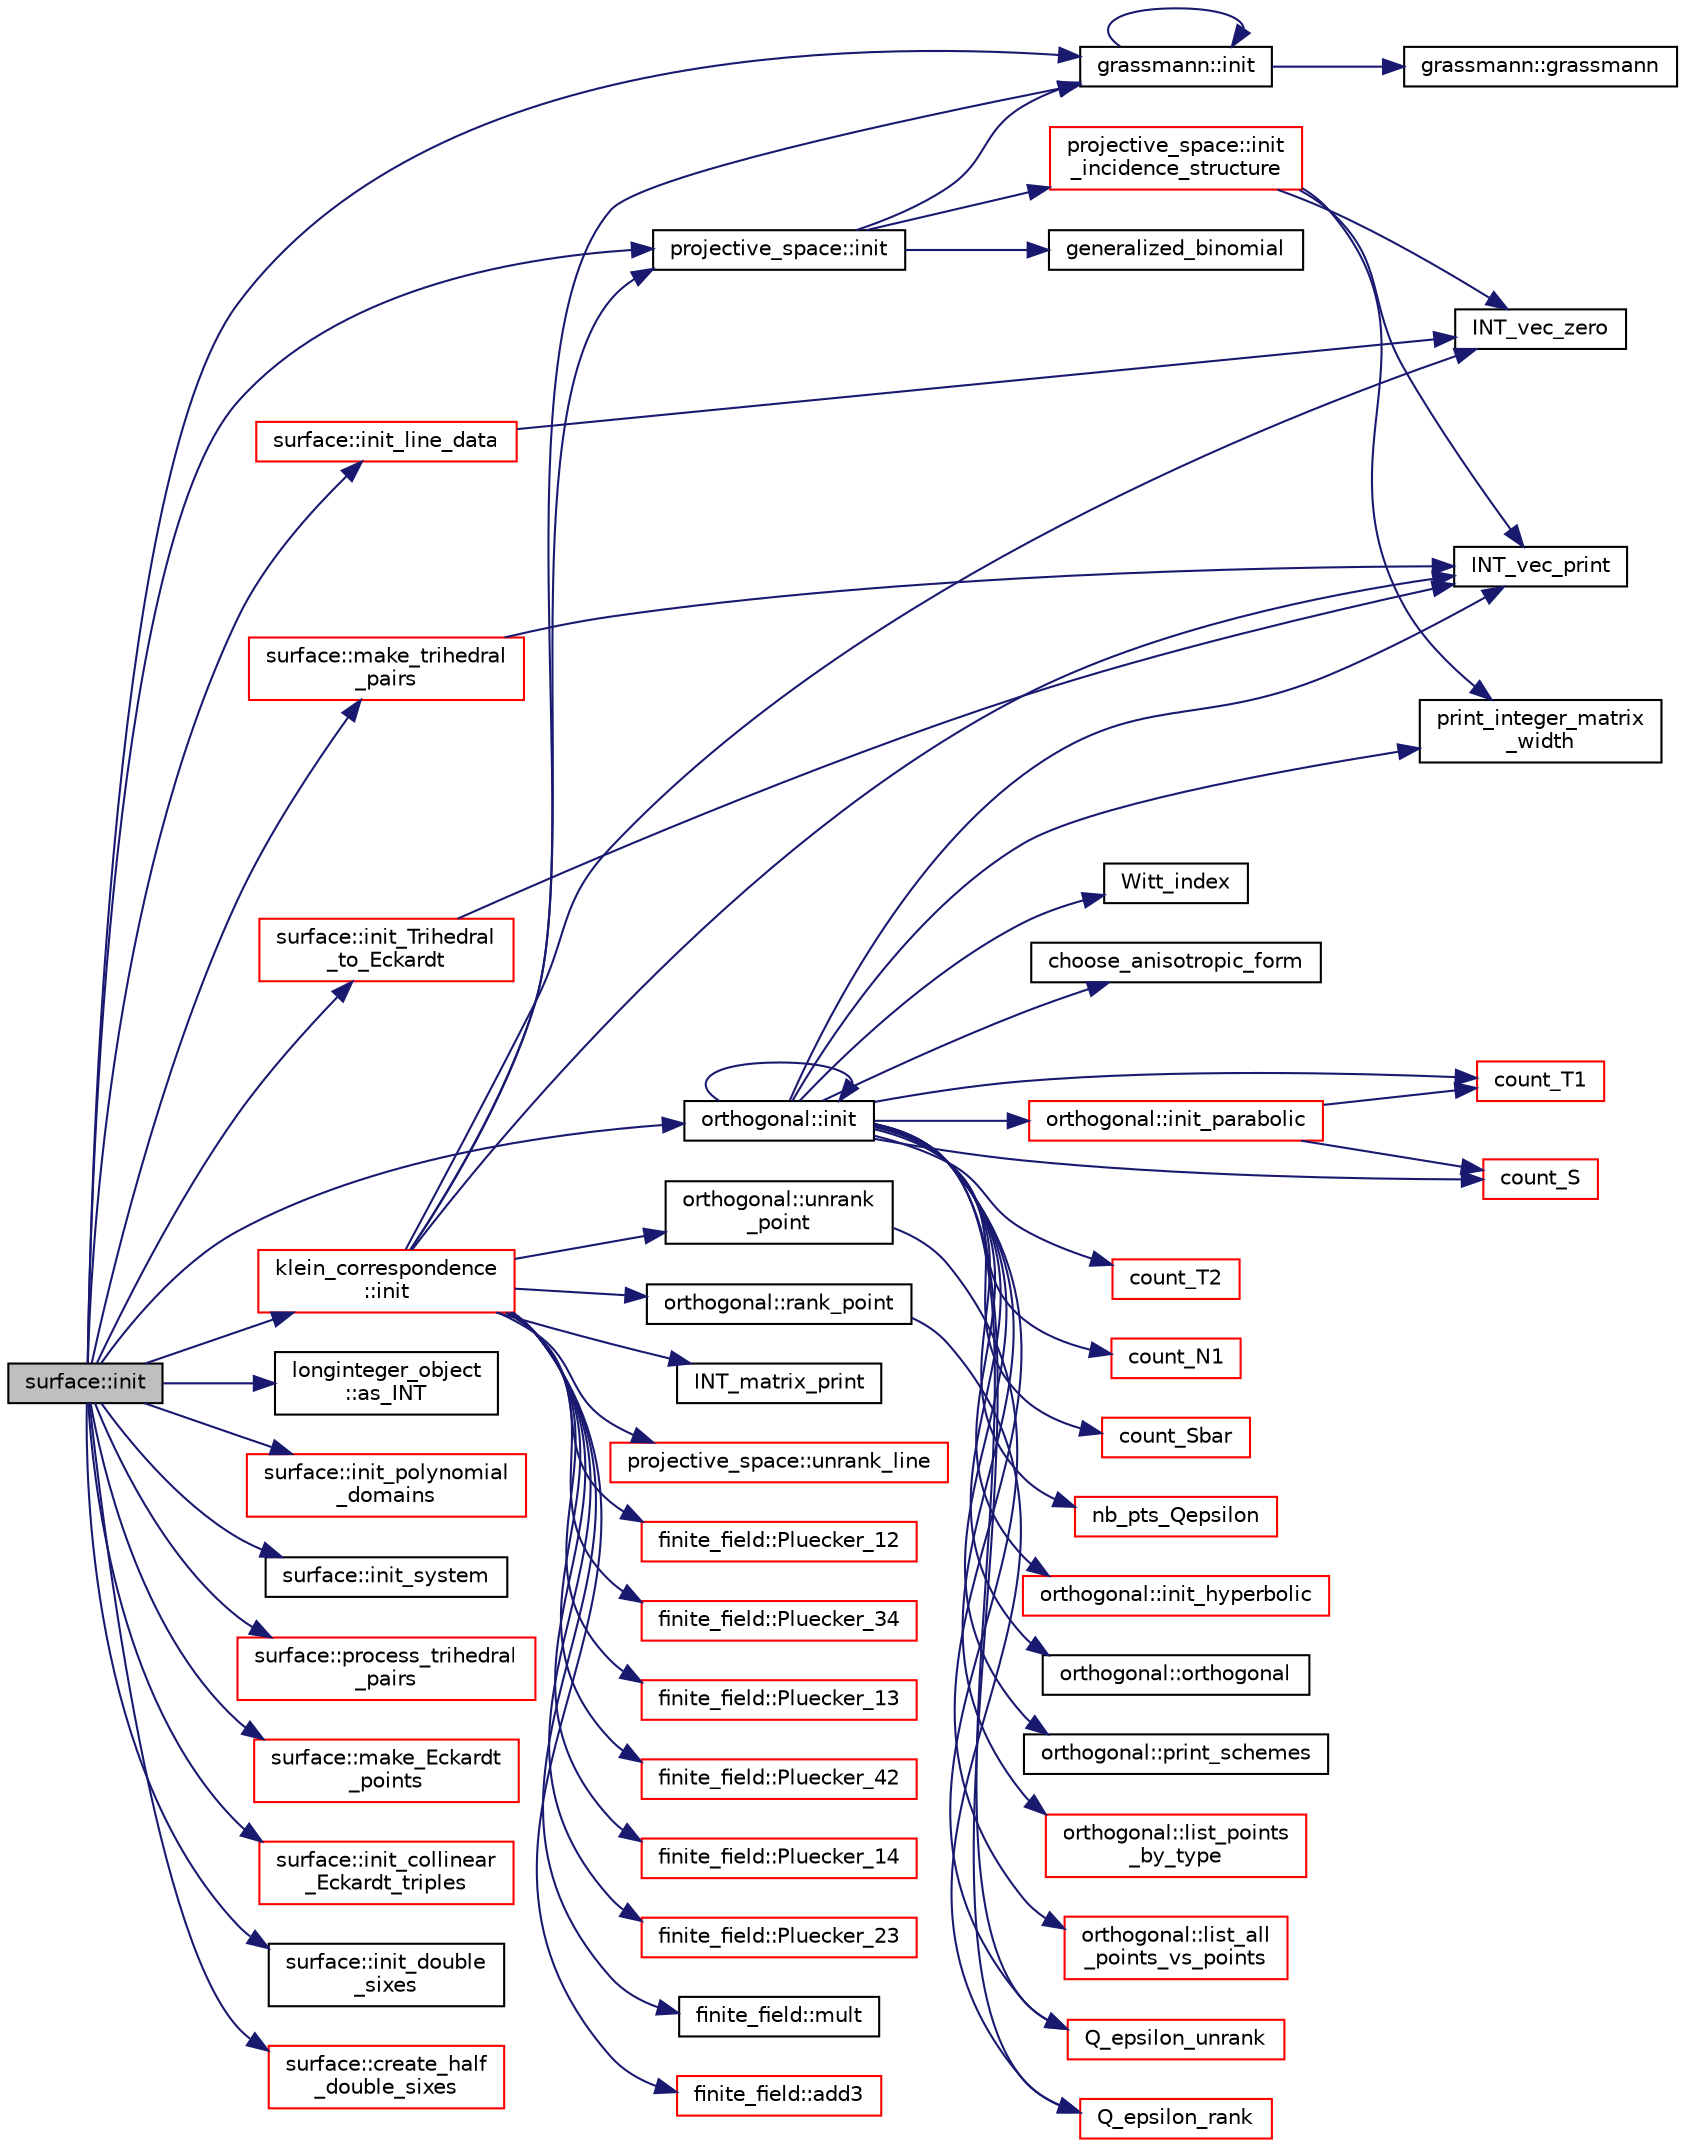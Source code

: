 digraph "surface::init"
{
  edge [fontname="Helvetica",fontsize="10",labelfontname="Helvetica",labelfontsize="10"];
  node [fontname="Helvetica",fontsize="10",shape=record];
  rankdir="LR";
  Node2662 [label="surface::init",height=0.2,width=0.4,color="black", fillcolor="grey75", style="filled", fontcolor="black"];
  Node2662 -> Node2663 [color="midnightblue",fontsize="10",style="solid",fontname="Helvetica"];
  Node2663 [label="projective_space::init",height=0.2,width=0.4,color="black", fillcolor="white", style="filled",URL="$d2/d17/classprojective__space.html#a8a1efa40df92744519365f82e4740dab"];
  Node2663 -> Node2664 [color="midnightblue",fontsize="10",style="solid",fontname="Helvetica"];
  Node2664 [label="grassmann::init",height=0.2,width=0.4,color="black", fillcolor="white", style="filled",URL="$df/d02/classgrassmann.html#a2e8cf7b9f203254493d7c2607c17d498"];
  Node2664 -> Node2665 [color="midnightblue",fontsize="10",style="solid",fontname="Helvetica"];
  Node2665 [label="grassmann::grassmann",height=0.2,width=0.4,color="black", fillcolor="white", style="filled",URL="$df/d02/classgrassmann.html#a252a85d3b74eb4fbd5771f4152a5f272"];
  Node2664 -> Node2664 [color="midnightblue",fontsize="10",style="solid",fontname="Helvetica"];
  Node2663 -> Node2666 [color="midnightblue",fontsize="10",style="solid",fontname="Helvetica"];
  Node2666 [label="generalized_binomial",height=0.2,width=0.4,color="black", fillcolor="white", style="filled",URL="$d2/d7c/combinatorics_8_c.html#a24762dc22e45175d18ec1ec1d2556ae8"];
  Node2663 -> Node2667 [color="midnightblue",fontsize="10",style="solid",fontname="Helvetica"];
  Node2667 [label="projective_space::init\l_incidence_structure",height=0.2,width=0.4,color="red", fillcolor="white", style="filled",URL="$d2/d17/classprojective__space.html#a1e59490325e045cc52674a3706780aed"];
  Node2667 -> Node2668 [color="midnightblue",fontsize="10",style="solid",fontname="Helvetica"];
  Node2668 [label="INT_vec_zero",height=0.2,width=0.4,color="black", fillcolor="white", style="filled",URL="$df/dbf/sajeeb_8_c.html#aa8c9c7977203577026080f546fe4980f"];
  Node2667 -> Node2670 [color="midnightblue",fontsize="10",style="solid",fontname="Helvetica"];
  Node2670 [label="INT_vec_print",height=0.2,width=0.4,color="black", fillcolor="white", style="filled",URL="$df/dbf/sajeeb_8_c.html#a79a5901af0b47dd0d694109543c027fe"];
  Node2667 -> Node2680 [color="midnightblue",fontsize="10",style="solid",fontname="Helvetica"];
  Node2680 [label="print_integer_matrix\l_width",height=0.2,width=0.4,color="black", fillcolor="white", style="filled",URL="$d5/db4/io__and__os_8h.html#aa78f3e73fc2179251bd15adbcc31573f"];
  Node2662 -> Node2664 [color="midnightblue",fontsize="10",style="solid",fontname="Helvetica"];
  Node2662 -> Node2698 [color="midnightblue",fontsize="10",style="solid",fontname="Helvetica"];
  Node2698 [label="longinteger_object\l::as_INT",height=0.2,width=0.4,color="black", fillcolor="white", style="filled",URL="$dd/d7e/classlonginteger__object.html#afb992d4679a6741acc63c8bcba27971e"];
  Node2662 -> Node2699 [color="midnightblue",fontsize="10",style="solid",fontname="Helvetica"];
  Node2699 [label="orthogonal::init",height=0.2,width=0.4,color="black", fillcolor="white", style="filled",URL="$d7/daa/classorthogonal.html#a8bd53ba30f34ac50889503f0f3ef6deb"];
  Node2699 -> Node2700 [color="midnightblue",fontsize="10",style="solid",fontname="Helvetica"];
  Node2700 [label="Witt_index",height=0.2,width=0.4,color="black", fillcolor="white", style="filled",URL="$d4/d67/geometry_8h.html#ab3483ecb9859a6758f82b5327da50534"];
  Node2699 -> Node2701 [color="midnightblue",fontsize="10",style="solid",fontname="Helvetica"];
  Node2701 [label="choose_anisotropic_form",height=0.2,width=0.4,color="black", fillcolor="white", style="filled",URL="$d4/d67/geometry_8h.html#a0cfd89420fa352dee57b4a6165981456"];
  Node2699 -> Node2702 [color="midnightblue",fontsize="10",style="solid",fontname="Helvetica"];
  Node2702 [label="count_T1",height=0.2,width=0.4,color="red", fillcolor="white", style="filled",URL="$d4/d67/geometry_8h.html#af42a0ed4f726c58cdeb601b55bddf0ce"];
  Node2699 -> Node2707 [color="midnightblue",fontsize="10",style="solid",fontname="Helvetica"];
  Node2707 [label="count_T2",height=0.2,width=0.4,color="red", fillcolor="white", style="filled",URL="$d4/d67/geometry_8h.html#aaf609f57b0d2c432401348a64eceecb8"];
  Node2699 -> Node2708 [color="midnightblue",fontsize="10",style="solid",fontname="Helvetica"];
  Node2708 [label="count_N1",height=0.2,width=0.4,color="red", fillcolor="white", style="filled",URL="$d4/d67/geometry_8h.html#a879b579a4ddaffbc75b230e81e33dcf4"];
  Node2699 -> Node2709 [color="midnightblue",fontsize="10",style="solid",fontname="Helvetica"];
  Node2709 [label="count_S",height=0.2,width=0.4,color="red", fillcolor="white", style="filled",URL="$d4/d67/geometry_8h.html#a9c6bd1c31d71d399cac8afa0713f56b9"];
  Node2699 -> Node2712 [color="midnightblue",fontsize="10",style="solid",fontname="Helvetica"];
  Node2712 [label="count_Sbar",height=0.2,width=0.4,color="red", fillcolor="white", style="filled",URL="$d4/d67/geometry_8h.html#a6b49fc2deeb261dc894f2fbe34a05e79"];
  Node2699 -> Node2713 [color="midnightblue",fontsize="10",style="solid",fontname="Helvetica"];
  Node2713 [label="nb_pts_Qepsilon",height=0.2,width=0.4,color="red", fillcolor="white", style="filled",URL="$d4/d67/geometry_8h.html#acbf91472684f545d7c79eecc893cc250"];
  Node2699 -> Node2720 [color="midnightblue",fontsize="10",style="solid",fontname="Helvetica"];
  Node2720 [label="orthogonal::init_hyperbolic",height=0.2,width=0.4,color="red", fillcolor="white", style="filled",URL="$d7/daa/classorthogonal.html#a29b6dc8054efd05033b2ef9cacca3a5e"];
  Node2699 -> Node2722 [color="midnightblue",fontsize="10",style="solid",fontname="Helvetica"];
  Node2722 [label="orthogonal::init_parabolic",height=0.2,width=0.4,color="red", fillcolor="white", style="filled",URL="$d7/daa/classorthogonal.html#aef84a93f2f8973a3b5fc2d7d48b1d5ed"];
  Node2722 -> Node2702 [color="midnightblue",fontsize="10",style="solid",fontname="Helvetica"];
  Node2722 -> Node2709 [color="midnightblue",fontsize="10",style="solid",fontname="Helvetica"];
  Node2699 -> Node2729 [color="midnightblue",fontsize="10",style="solid",fontname="Helvetica"];
  Node2729 [label="orthogonal::orthogonal",height=0.2,width=0.4,color="black", fillcolor="white", style="filled",URL="$d7/daa/classorthogonal.html#aec89749e7c5880e95b04426ff4b2b066"];
  Node2699 -> Node2699 [color="midnightblue",fontsize="10",style="solid",fontname="Helvetica"];
  Node2699 -> Node2730 [color="midnightblue",fontsize="10",style="solid",fontname="Helvetica"];
  Node2730 [label="orthogonal::print_schemes",height=0.2,width=0.4,color="black", fillcolor="white", style="filled",URL="$d7/daa/classorthogonal.html#ac3106df6f9ff358f2156b87fb72ca36b"];
  Node2699 -> Node2680 [color="midnightblue",fontsize="10",style="solid",fontname="Helvetica"];
  Node2699 -> Node2731 [color="midnightblue",fontsize="10",style="solid",fontname="Helvetica"];
  Node2731 [label="Q_epsilon_unrank",height=0.2,width=0.4,color="red", fillcolor="white", style="filled",URL="$d4/d67/geometry_8h.html#af162c4d30d4a6528299e37551c353e7b"];
  Node2699 -> Node2670 [color="midnightblue",fontsize="10",style="solid",fontname="Helvetica"];
  Node2699 -> Node2745 [color="midnightblue",fontsize="10",style="solid",fontname="Helvetica"];
  Node2745 [label="Q_epsilon_rank",height=0.2,width=0.4,color="red", fillcolor="white", style="filled",URL="$d4/d67/geometry_8h.html#a0949e1151174e2988aa697cb31942e97"];
  Node2699 -> Node2764 [color="midnightblue",fontsize="10",style="solid",fontname="Helvetica"];
  Node2764 [label="orthogonal::list_points\l_by_type",height=0.2,width=0.4,color="red", fillcolor="white", style="filled",URL="$d7/daa/classorthogonal.html#a078981d509c626c1cdad322ab94c697c"];
  Node2699 -> Node2797 [color="midnightblue",fontsize="10",style="solid",fontname="Helvetica"];
  Node2797 [label="orthogonal::list_all\l_points_vs_points",height=0.2,width=0.4,color="red", fillcolor="white", style="filled",URL="$d7/daa/classorthogonal.html#aa896de1a55608e15b02df00777ac7ccb"];
  Node2662 -> Node2804 [color="midnightblue",fontsize="10",style="solid",fontname="Helvetica"];
  Node2804 [label="klein_correspondence\l::init",height=0.2,width=0.4,color="red", fillcolor="white", style="filled",URL="$d7/d99/classklein__correspondence.html#a9f555dc65174ab66579e1118bd9b4ca0"];
  Node2804 -> Node2663 [color="midnightblue",fontsize="10",style="solid",fontname="Helvetica"];
  Node2804 -> Node2664 [color="midnightblue",fontsize="10",style="solid",fontname="Helvetica"];
  Node2804 -> Node2668 [color="midnightblue",fontsize="10",style="solid",fontname="Helvetica"];
  Node2804 -> Node2694 [color="midnightblue",fontsize="10",style="solid",fontname="Helvetica"];
  Node2694 [label="INT_matrix_print",height=0.2,width=0.4,color="black", fillcolor="white", style="filled",URL="$d5/db4/io__and__os_8h.html#afd4180a24bef3a2b584668a4eaf607ff"];
  Node2804 -> Node2805 [color="midnightblue",fontsize="10",style="solid",fontname="Helvetica"];
  Node2805 [label="projective_space::unrank_line",height=0.2,width=0.4,color="red", fillcolor="white", style="filled",URL="$d2/d17/classprojective__space.html#abdc61b40bc8adc18628e1d3a1755dcae"];
  Node2804 -> Node2807 [color="midnightblue",fontsize="10",style="solid",fontname="Helvetica"];
  Node2807 [label="finite_field::Pluecker_12",height=0.2,width=0.4,color="red", fillcolor="white", style="filled",URL="$df/d5a/classfinite__field.html#afd38a1b711e67996540c3a2ce60bef51"];
  Node2804 -> Node2809 [color="midnightblue",fontsize="10",style="solid",fontname="Helvetica"];
  Node2809 [label="finite_field::Pluecker_34",height=0.2,width=0.4,color="red", fillcolor="white", style="filled",URL="$df/d5a/classfinite__field.html#ae1e05639dec98f431455e2f72072e798"];
  Node2804 -> Node2810 [color="midnightblue",fontsize="10",style="solid",fontname="Helvetica"];
  Node2810 [label="finite_field::Pluecker_13",height=0.2,width=0.4,color="red", fillcolor="white", style="filled",URL="$df/d5a/classfinite__field.html#ac315ae04812702f13596c5494f018cb2"];
  Node2804 -> Node2811 [color="midnightblue",fontsize="10",style="solid",fontname="Helvetica"];
  Node2811 [label="finite_field::Pluecker_42",height=0.2,width=0.4,color="red", fillcolor="white", style="filled",URL="$df/d5a/classfinite__field.html#a2b0513788b5ca050dac981030fb21c26"];
  Node2804 -> Node2812 [color="midnightblue",fontsize="10",style="solid",fontname="Helvetica"];
  Node2812 [label="finite_field::Pluecker_14",height=0.2,width=0.4,color="red", fillcolor="white", style="filled",URL="$df/d5a/classfinite__field.html#a1e1ada67ca15c73f8ad629617ce95aa2"];
  Node2804 -> Node2813 [color="midnightblue",fontsize="10",style="solid",fontname="Helvetica"];
  Node2813 [label="finite_field::Pluecker_23",height=0.2,width=0.4,color="red", fillcolor="white", style="filled",URL="$df/d5a/classfinite__field.html#a2e2db3bec375a4aff6fc4b04bd9df932"];
  Node2804 -> Node2686 [color="midnightblue",fontsize="10",style="solid",fontname="Helvetica"];
  Node2686 [label="finite_field::mult",height=0.2,width=0.4,color="black", fillcolor="white", style="filled",URL="$df/d5a/classfinite__field.html#a24fb5917aa6d4d656fd855b7f44a13b0"];
  Node2804 -> Node2814 [color="midnightblue",fontsize="10",style="solid",fontname="Helvetica"];
  Node2814 [label="finite_field::add3",height=0.2,width=0.4,color="red", fillcolor="white", style="filled",URL="$df/d5a/classfinite__field.html#aa3c53790ee7232f154fa43ebc46fb1f7"];
  Node2804 -> Node2770 [color="midnightblue",fontsize="10",style="solid",fontname="Helvetica"];
  Node2770 [label="orthogonal::rank_point",height=0.2,width=0.4,color="black", fillcolor="white", style="filled",URL="$d7/daa/classorthogonal.html#adb4f1528590a804b3c011a68c9ebf655"];
  Node2770 -> Node2745 [color="midnightblue",fontsize="10",style="solid",fontname="Helvetica"];
  Node2804 -> Node2670 [color="midnightblue",fontsize="10",style="solid",fontname="Helvetica"];
  Node2804 -> Node2769 [color="midnightblue",fontsize="10",style="solid",fontname="Helvetica"];
  Node2769 [label="orthogonal::unrank\l_point",height=0.2,width=0.4,color="black", fillcolor="white", style="filled",URL="$d7/daa/classorthogonal.html#ab655117100f7c66c19817b84ac5ac0a0"];
  Node2769 -> Node2731 [color="midnightblue",fontsize="10",style="solid",fontname="Helvetica"];
  Node2662 -> Node2817 [color="midnightblue",fontsize="10",style="solid",fontname="Helvetica"];
  Node2817 [label="surface::init_polynomial\l_domains",height=0.2,width=0.4,color="red", fillcolor="white", style="filled",URL="$d5/d88/classsurface.html#a1f13f4c6bdc98d14920a2644a52f8bb6"];
  Node2662 -> Node2861 [color="midnightblue",fontsize="10",style="solid",fontname="Helvetica"];
  Node2861 [label="surface::init_system",height=0.2,width=0.4,color="black", fillcolor="white", style="filled",URL="$d5/d88/classsurface.html#a7fbcf60eff1b8fcf85459e8ee821fe36"];
  Node2662 -> Node2862 [color="midnightblue",fontsize="10",style="solid",fontname="Helvetica"];
  Node2862 [label="surface::init_line_data",height=0.2,width=0.4,color="red", fillcolor="white", style="filled",URL="$d5/d88/classsurface.html#a2d9e24e666ca96960e7215f759e899de"];
  Node2862 -> Node2668 [color="midnightblue",fontsize="10",style="solid",fontname="Helvetica"];
  Node2662 -> Node2864 [color="midnightblue",fontsize="10",style="solid",fontname="Helvetica"];
  Node2864 [label="surface::make_trihedral\l_pairs",height=0.2,width=0.4,color="red", fillcolor="white", style="filled",URL="$d5/d88/classsurface.html#ad5643c9ea75032122ba52e24d1fc23c4"];
  Node2864 -> Node2670 [color="midnightblue",fontsize="10",style="solid",fontname="Helvetica"];
  Node2662 -> Node2874 [color="midnightblue",fontsize="10",style="solid",fontname="Helvetica"];
  Node2874 [label="surface::process_trihedral\l_pairs",height=0.2,width=0.4,color="red", fillcolor="white", style="filled",URL="$d5/d88/classsurface.html#a94cd90088cd556805d058d0a72c2f372"];
  Node2662 -> Node2892 [color="midnightblue",fontsize="10",style="solid",fontname="Helvetica"];
  Node2892 [label="surface::make_Eckardt\l_points",height=0.2,width=0.4,color="red", fillcolor="white", style="filled",URL="$d5/d88/classsurface.html#a12becb7be3c15fbff264368f79bd2f1b"];
  Node2662 -> Node2898 [color="midnightblue",fontsize="10",style="solid",fontname="Helvetica"];
  Node2898 [label="surface::init_Trihedral\l_to_Eckardt",height=0.2,width=0.4,color="red", fillcolor="white", style="filled",URL="$d5/d88/classsurface.html#a1148e4fd151382344a4a7cc76f8197d4"];
  Node2898 -> Node2670 [color="midnightblue",fontsize="10",style="solid",fontname="Helvetica"];
  Node2662 -> Node2905 [color="midnightblue",fontsize="10",style="solid",fontname="Helvetica"];
  Node2905 [label="surface::init_collinear\l_Eckardt_triples",height=0.2,width=0.4,color="red", fillcolor="white", style="filled",URL="$d5/d88/classsurface.html#a7b53d7cad5ba4901e57cac31a364ac47"];
  Node2662 -> Node2906 [color="midnightblue",fontsize="10",style="solid",fontname="Helvetica"];
  Node2906 [label="surface::init_double\l_sixes",height=0.2,width=0.4,color="black", fillcolor="white", style="filled",URL="$d5/d88/classsurface.html#ae0c2231c8e8e070224d8f56bf6dbad80"];
  Node2662 -> Node2907 [color="midnightblue",fontsize="10",style="solid",fontname="Helvetica"];
  Node2907 [label="surface::create_half\l_double_sixes",height=0.2,width=0.4,color="red", fillcolor="white", style="filled",URL="$d5/d88/classsurface.html#abd6272010fb4ce46c941bb3e99c38799"];
}
